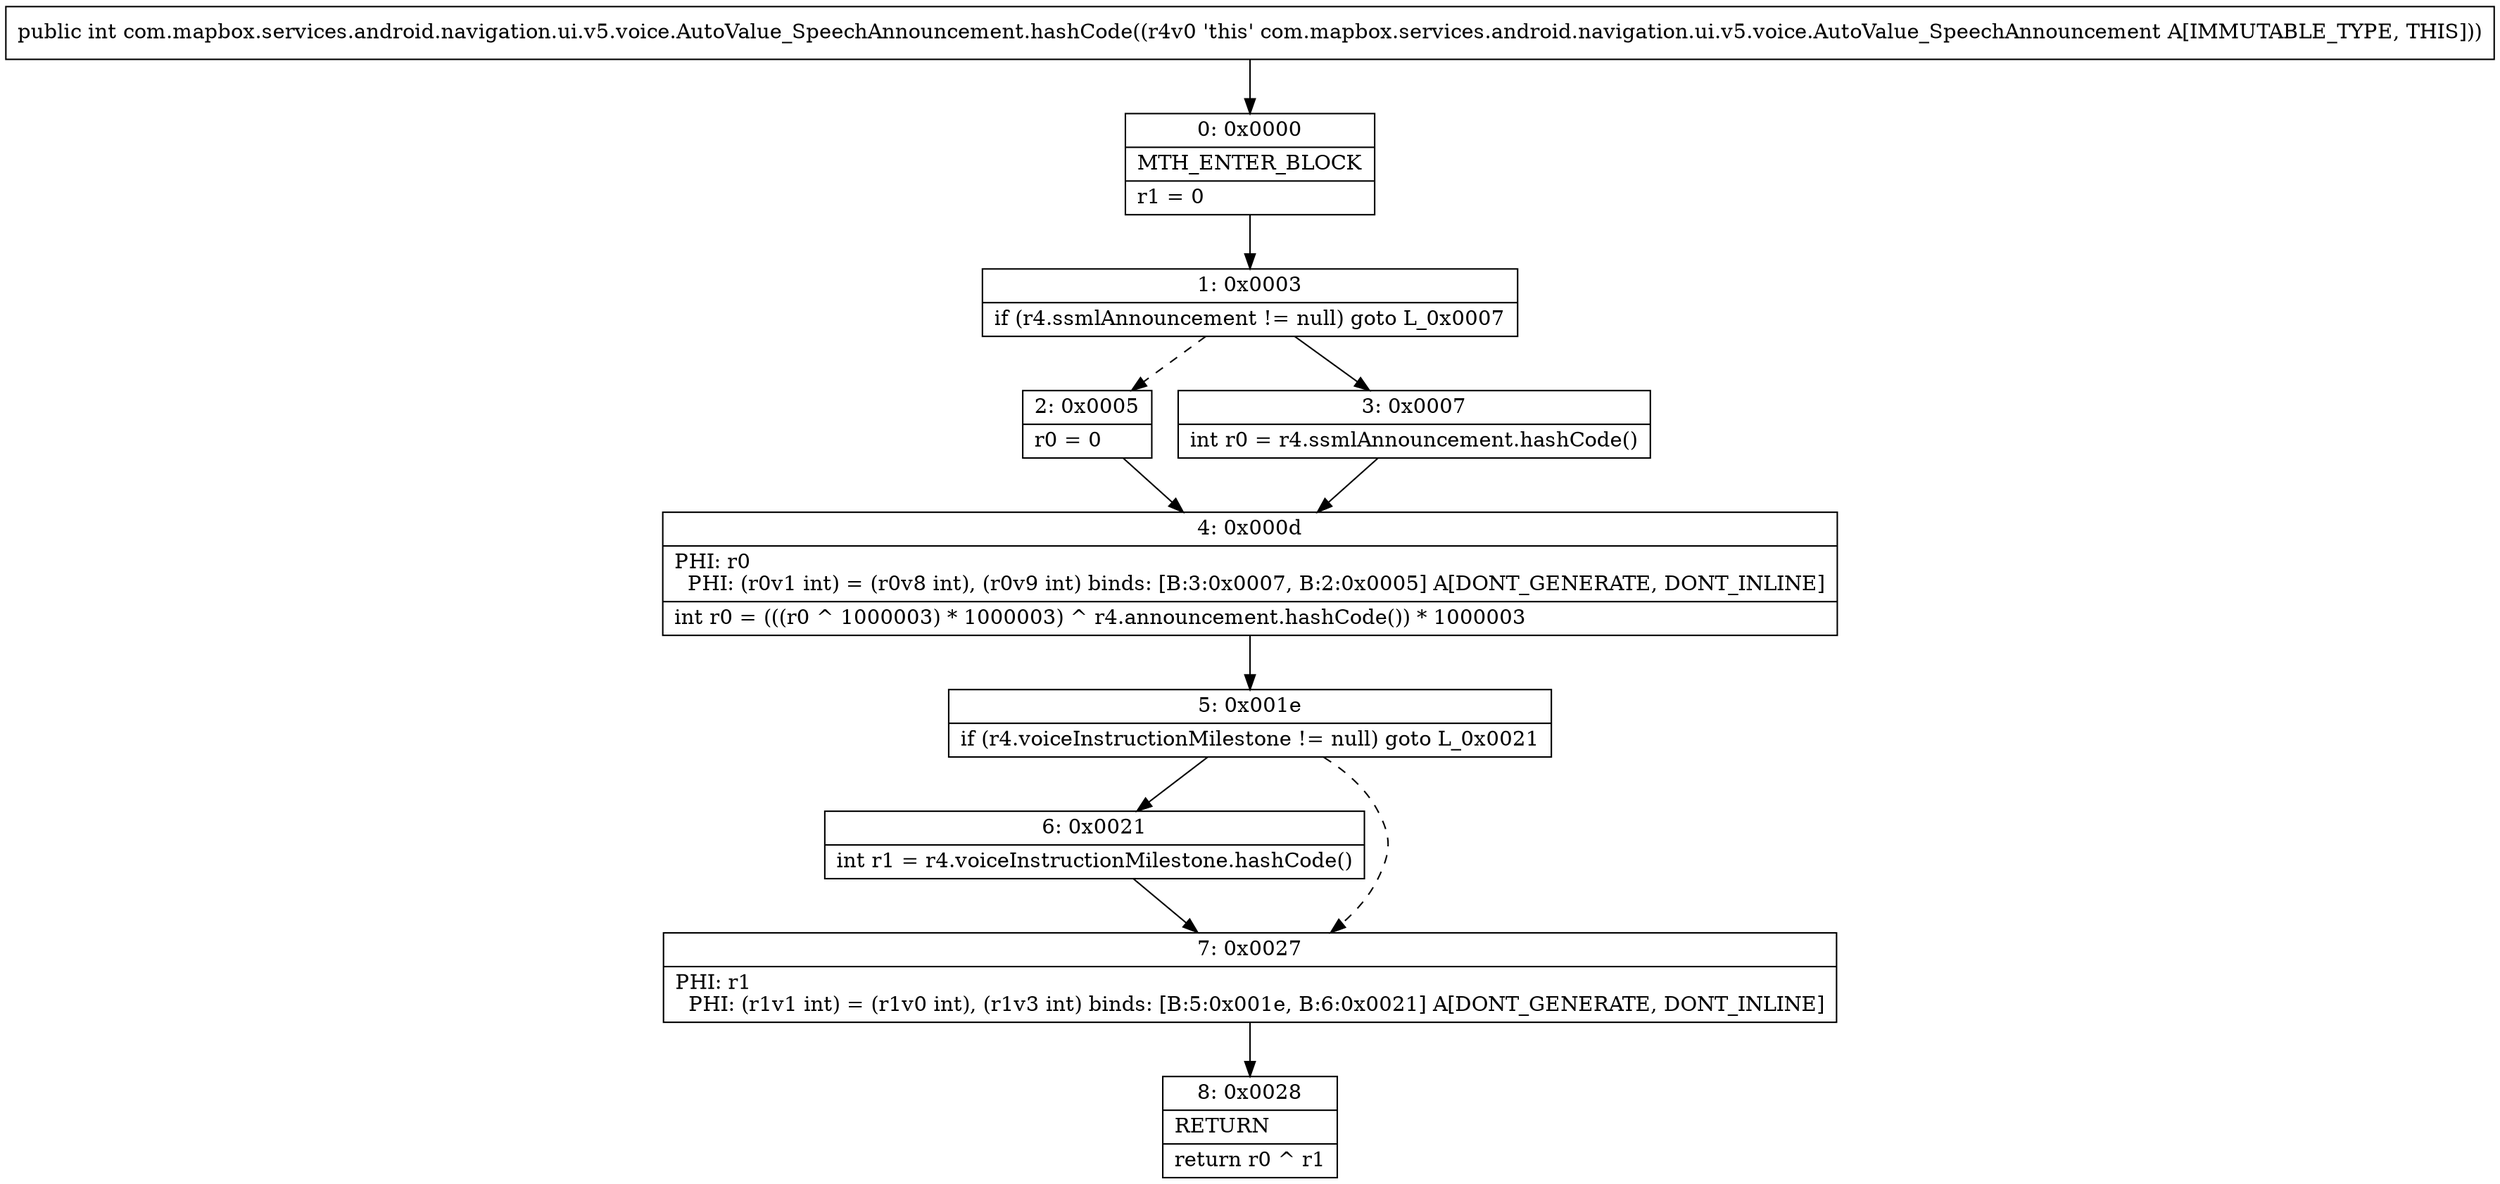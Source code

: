 digraph "CFG forcom.mapbox.services.android.navigation.ui.v5.voice.AutoValue_SpeechAnnouncement.hashCode()I" {
Node_0 [shape=record,label="{0\:\ 0x0000|MTH_ENTER_BLOCK\l|r1 = 0\l}"];
Node_1 [shape=record,label="{1\:\ 0x0003|if (r4.ssmlAnnouncement != null) goto L_0x0007\l}"];
Node_2 [shape=record,label="{2\:\ 0x0005|r0 = 0\l}"];
Node_3 [shape=record,label="{3\:\ 0x0007|int r0 = r4.ssmlAnnouncement.hashCode()\l}"];
Node_4 [shape=record,label="{4\:\ 0x000d|PHI: r0 \l  PHI: (r0v1 int) = (r0v8 int), (r0v9 int) binds: [B:3:0x0007, B:2:0x0005] A[DONT_GENERATE, DONT_INLINE]\l|int r0 = (((r0 ^ 1000003) * 1000003) ^ r4.announcement.hashCode()) * 1000003\l}"];
Node_5 [shape=record,label="{5\:\ 0x001e|if (r4.voiceInstructionMilestone != null) goto L_0x0021\l}"];
Node_6 [shape=record,label="{6\:\ 0x0021|int r1 = r4.voiceInstructionMilestone.hashCode()\l}"];
Node_7 [shape=record,label="{7\:\ 0x0027|PHI: r1 \l  PHI: (r1v1 int) = (r1v0 int), (r1v3 int) binds: [B:5:0x001e, B:6:0x0021] A[DONT_GENERATE, DONT_INLINE]\l}"];
Node_8 [shape=record,label="{8\:\ 0x0028|RETURN\l|return r0 ^ r1\l}"];
MethodNode[shape=record,label="{public int com.mapbox.services.android.navigation.ui.v5.voice.AutoValue_SpeechAnnouncement.hashCode((r4v0 'this' com.mapbox.services.android.navigation.ui.v5.voice.AutoValue_SpeechAnnouncement A[IMMUTABLE_TYPE, THIS])) }"];
MethodNode -> Node_0;
Node_0 -> Node_1;
Node_1 -> Node_2[style=dashed];
Node_1 -> Node_3;
Node_2 -> Node_4;
Node_3 -> Node_4;
Node_4 -> Node_5;
Node_5 -> Node_6;
Node_5 -> Node_7[style=dashed];
Node_6 -> Node_7;
Node_7 -> Node_8;
}

